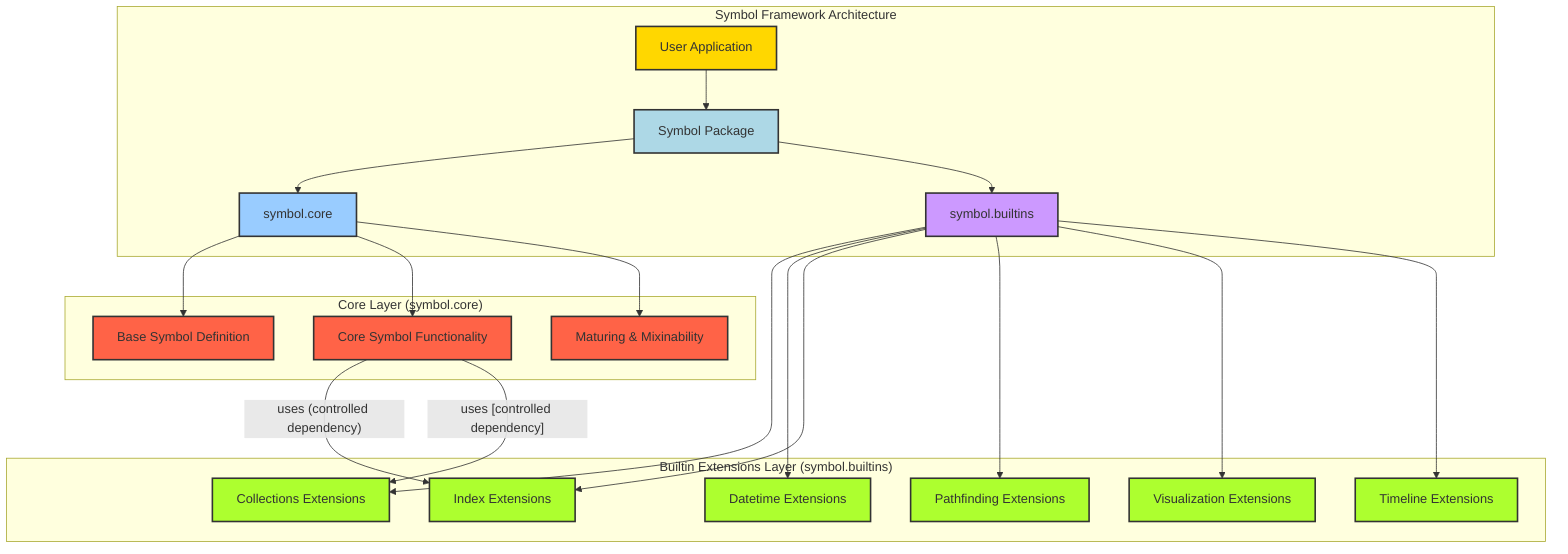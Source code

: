 graph TD
    subgraph "Symbol Framework Architecture"
        A[User Application] --> B[Symbol Package];
        B --> C[symbol.core];
        B --> D[symbol.builtins];
    end

    subgraph "Core Layer (symbol.core)"
        C --> C1[Base Symbol Definition];
        C --> C2[Core Symbol Functionality];
        C --> C3[Maturing & Mixinability];
    end

    subgraph "Builtin Extensions Layer (symbol.builtins)"
        D --> D1[Collections Extensions];
        D --> D2[Datetime Extensions];
        D --> D3[Index Extensions];
        D --> D4[Pathfinding Extensions];
        D --> D5[Visualization Extensions];
        D --> D6[Timeline Extensions];
    end

    C2 -- "uses (controlled dependency)" --> D3;
    C2 -- "uses [controlled dependency]" --> D1;

    style A fill:#FFD700,stroke:#333,stroke-width:2px;
    style B fill:#ADD8E6,stroke:#333,stroke-width:2px;
    style C fill:#9cf,stroke:#333,stroke-width:2px;
    style D fill:#c9f,stroke:#333,stroke-width:2px;

    style C1 fill:#FF6347,stroke:#333,stroke-width:2px;
    style C2 fill:#FF6347,stroke:#333,stroke-width:2px;
    style C3 fill:#FF6347,stroke:#333,stroke-width:2px;

    style D1 fill:#ADFF2F,stroke:#333,stroke-width:2px;
    style D2 fill:#ADFF2F,stroke:#333,stroke-width:2px;
    style D3 fill:#ADFF2F,stroke:#333,stroke-width:2px;
    style D4 fill:#ADFF2F,stroke:#333,stroke-width:2px;
    style D5 fill:#ADFF2F,stroke:#333,stroke-width:2px;
    style D6 fill:#ADFF2F,stroke:#333,stroke-width:2px;